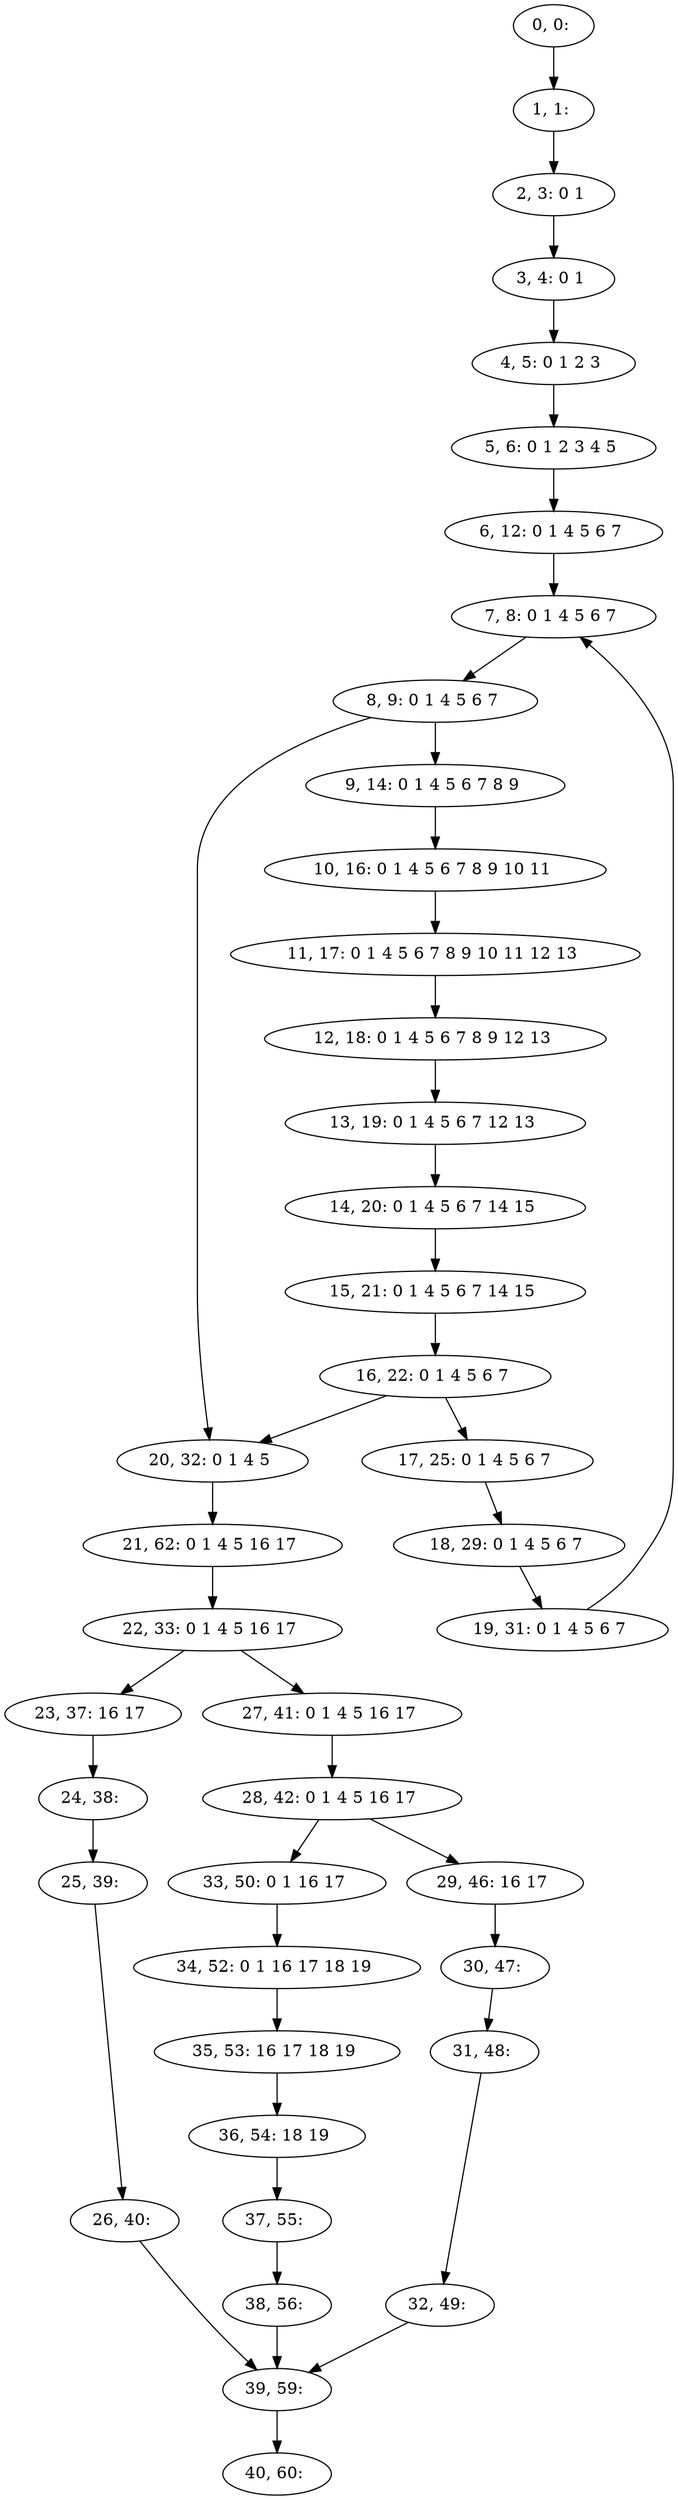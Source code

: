 digraph G {
0[label="0, 0: "];
1[label="1, 1: "];
2[label="2, 3: 0 1 "];
3[label="3, 4: 0 1 "];
4[label="4, 5: 0 1 2 3 "];
5[label="5, 6: 0 1 2 3 4 5 "];
6[label="6, 12: 0 1 4 5 6 7 "];
7[label="7, 8: 0 1 4 5 6 7 "];
8[label="8, 9: 0 1 4 5 6 7 "];
9[label="9, 14: 0 1 4 5 6 7 8 9 "];
10[label="10, 16: 0 1 4 5 6 7 8 9 10 11 "];
11[label="11, 17: 0 1 4 5 6 7 8 9 10 11 12 13 "];
12[label="12, 18: 0 1 4 5 6 7 8 9 12 13 "];
13[label="13, 19: 0 1 4 5 6 7 12 13 "];
14[label="14, 20: 0 1 4 5 6 7 14 15 "];
15[label="15, 21: 0 1 4 5 6 7 14 15 "];
16[label="16, 22: 0 1 4 5 6 7 "];
17[label="17, 25: 0 1 4 5 6 7 "];
18[label="18, 29: 0 1 4 5 6 7 "];
19[label="19, 31: 0 1 4 5 6 7 "];
20[label="20, 32: 0 1 4 5 "];
21[label="21, 62: 0 1 4 5 16 17 "];
22[label="22, 33: 0 1 4 5 16 17 "];
23[label="23, 37: 16 17 "];
24[label="24, 38: "];
25[label="25, 39: "];
26[label="26, 40: "];
27[label="27, 41: 0 1 4 5 16 17 "];
28[label="28, 42: 0 1 4 5 16 17 "];
29[label="29, 46: 16 17 "];
30[label="30, 47: "];
31[label="31, 48: "];
32[label="32, 49: "];
33[label="33, 50: 0 1 16 17 "];
34[label="34, 52: 0 1 16 17 18 19 "];
35[label="35, 53: 16 17 18 19 "];
36[label="36, 54: 18 19 "];
37[label="37, 55: "];
38[label="38, 56: "];
39[label="39, 59: "];
40[label="40, 60: "];
0->1 ;
1->2 ;
2->3 ;
3->4 ;
4->5 ;
5->6 ;
6->7 ;
7->8 ;
8->9 ;
8->20 ;
9->10 ;
10->11 ;
11->12 ;
12->13 ;
13->14 ;
14->15 ;
15->16 ;
16->17 ;
16->20 ;
17->18 ;
18->19 ;
19->7 ;
20->21 ;
21->22 ;
22->23 ;
22->27 ;
23->24 ;
24->25 ;
25->26 ;
26->39 ;
27->28 ;
28->29 ;
28->33 ;
29->30 ;
30->31 ;
31->32 ;
32->39 ;
33->34 ;
34->35 ;
35->36 ;
36->37 ;
37->38 ;
38->39 ;
39->40 ;
}

